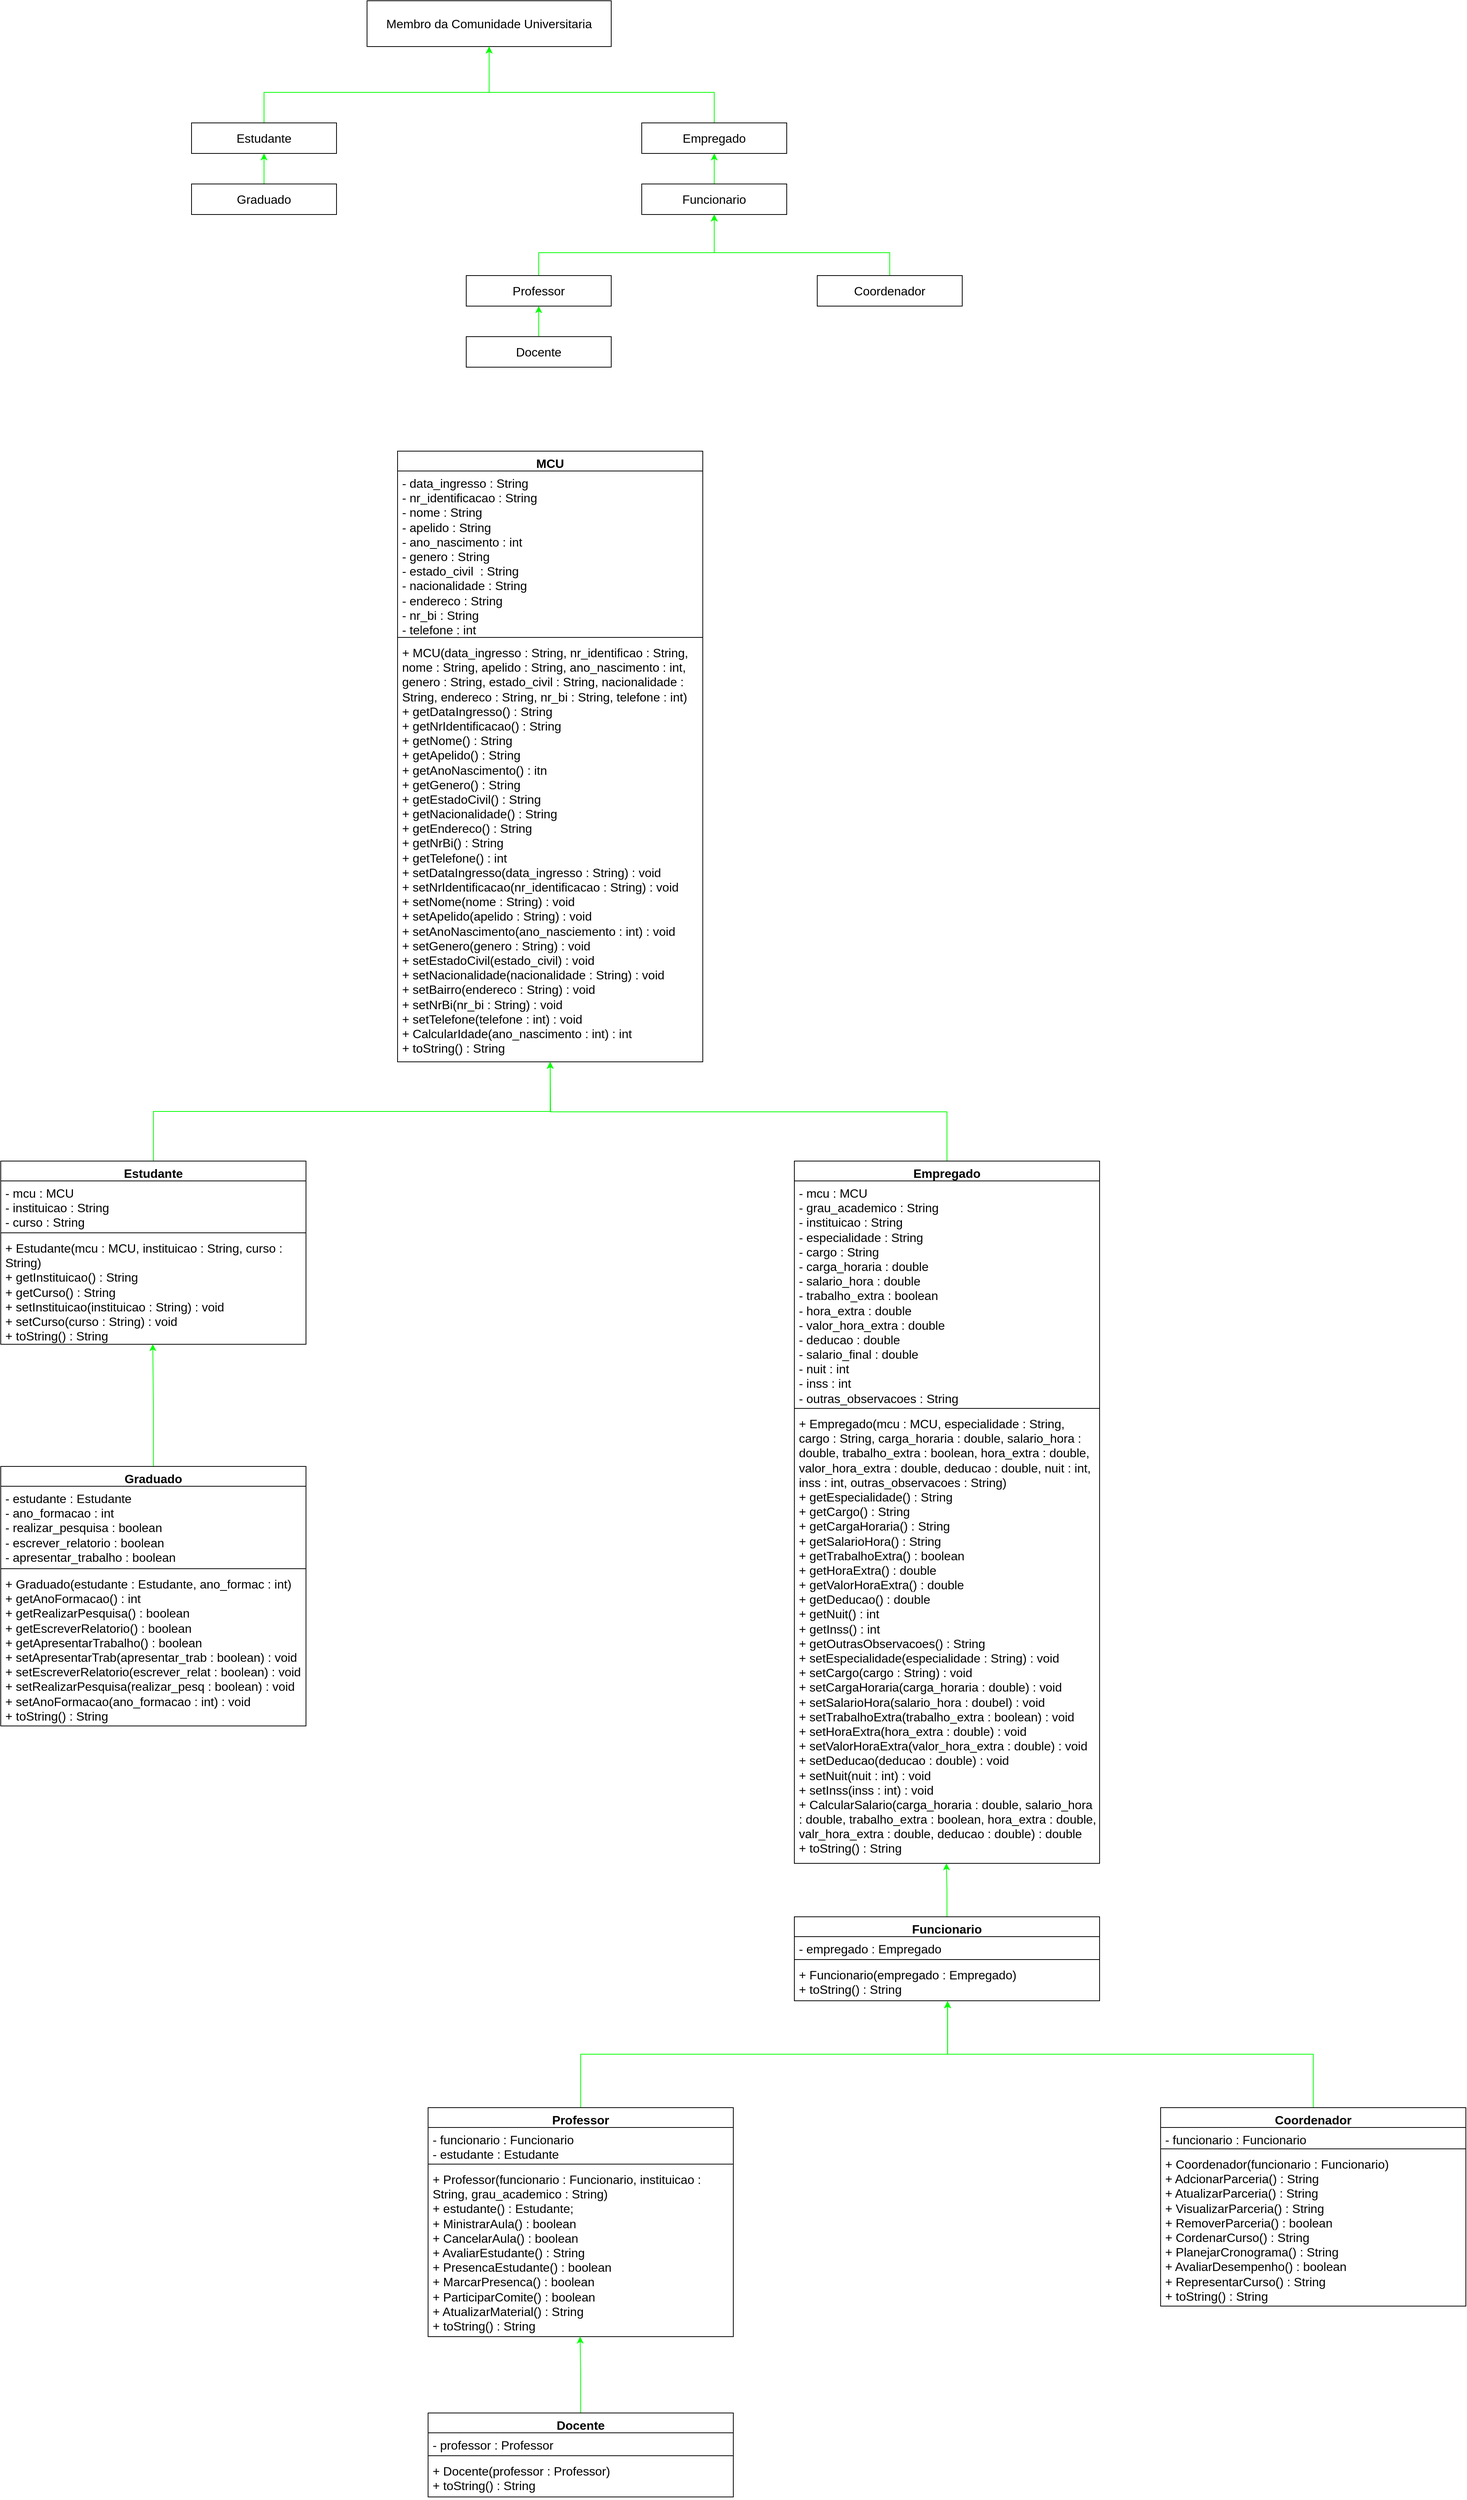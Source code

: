 <mxfile version="21.2.8" type="device">
  <diagram name="Página-1" id="kswGkz0W5gIj8C-Gn8n3">
    <mxGraphModel dx="2268" dy="357" grid="1" gridSize="10" guides="1" tooltips="1" connect="1" arrows="1" fold="1" page="1" pageScale="1" pageWidth="1700" pageHeight="1100" math="0" shadow="0">
      <root>
        <mxCell id="0" />
        <mxCell id="1" parent="0" />
        <mxCell id="XQ0U445A1wyUe3TwLdx8-1" value="Membro da Comunidade Universitaria" style="html=1;whiteSpace=wrap;fontSize=16;" parent="1" vertex="1">
          <mxGeometry x="440" y="40" width="320" height="60" as="geometry" />
        </mxCell>
        <mxCell id="XQ0U445A1wyUe3TwLdx8-6" style="edgeStyle=orthogonalEdgeStyle;rounded=0;orthogonalLoop=1;jettySize=auto;html=1;entryX=0.5;entryY=1;entryDx=0;entryDy=0;exitX=0.5;exitY=0;exitDx=0;exitDy=0;strokeColor=#00FF00;" parent="1" source="XQ0U445A1wyUe3TwLdx8-3" target="XQ0U445A1wyUe3TwLdx8-1" edge="1">
          <mxGeometry relative="1" as="geometry">
            <mxPoint x="300" y="190" as="sourcePoint" />
            <Array as="points">
              <mxPoint x="305" y="160" />
              <mxPoint x="600" y="160" />
            </Array>
          </mxGeometry>
        </mxCell>
        <mxCell id="XQ0U445A1wyUe3TwLdx8-3" value="Estudante" style="html=1;whiteSpace=wrap;fontSize=16;" parent="1" vertex="1">
          <mxGeometry x="210" y="200" width="190" height="40" as="geometry" />
        </mxCell>
        <mxCell id="XQ0U445A1wyUe3TwLdx8-8" style="edgeStyle=orthogonalEdgeStyle;rounded=0;orthogonalLoop=1;jettySize=auto;html=1;exitX=0.5;exitY=0;exitDx=0;exitDy=0;strokeColor=#00FF00;" parent="1" source="XQ0U445A1wyUe3TwLdx8-4" edge="1">
          <mxGeometry relative="1" as="geometry">
            <mxPoint x="600" y="100" as="targetPoint" />
            <Array as="points">
              <mxPoint x="895" y="160" />
              <mxPoint x="600" y="160" />
            </Array>
          </mxGeometry>
        </mxCell>
        <mxCell id="XQ0U445A1wyUe3TwLdx8-4" value="Empregado" style="html=1;whiteSpace=wrap;fontSize=16;" parent="1" vertex="1">
          <mxGeometry x="800" y="200" width="190" height="40" as="geometry" />
        </mxCell>
        <mxCell id="XQ0U445A1wyUe3TwLdx8-10" style="edgeStyle=orthogonalEdgeStyle;rounded=0;orthogonalLoop=1;jettySize=auto;html=1;strokeColor=#00FF00;" parent="1" source="XQ0U445A1wyUe3TwLdx8-9" target="XQ0U445A1wyUe3TwLdx8-3" edge="1">
          <mxGeometry relative="1" as="geometry" />
        </mxCell>
        <mxCell id="XQ0U445A1wyUe3TwLdx8-9" value="Graduado" style="html=1;whiteSpace=wrap;fontSize=16;" parent="1" vertex="1">
          <mxGeometry x="210" y="280" width="190" height="40" as="geometry" />
        </mxCell>
        <mxCell id="XQ0U445A1wyUe3TwLdx8-12" style="edgeStyle=orthogonalEdgeStyle;rounded=0;orthogonalLoop=1;jettySize=auto;html=1;entryX=0.5;entryY=1;entryDx=0;entryDy=0;exitX=0.5;exitY=0;exitDx=0;exitDy=0;strokeColor=#00FF00;" parent="1" source="XQ0U445A1wyUe3TwLdx8-11" target="XQ0U445A1wyUe3TwLdx8-4" edge="1">
          <mxGeometry relative="1" as="geometry" />
        </mxCell>
        <mxCell id="XQ0U445A1wyUe3TwLdx8-11" value="Funcionario" style="html=1;whiteSpace=wrap;fontSize=16;" parent="1" vertex="1">
          <mxGeometry x="800" y="280" width="190" height="40" as="geometry" />
        </mxCell>
        <mxCell id="XQ0U445A1wyUe3TwLdx8-15" style="edgeStyle=orthogonalEdgeStyle;rounded=0;orthogonalLoop=1;jettySize=auto;html=1;entryX=0.5;entryY=1;entryDx=0;entryDy=0;exitX=0.5;exitY=0;exitDx=0;exitDy=0;strokeColor=#00FF00;" parent="1" source="XQ0U445A1wyUe3TwLdx8-13" target="XQ0U445A1wyUe3TwLdx8-11" edge="1">
          <mxGeometry relative="1" as="geometry">
            <Array as="points">
              <mxPoint x="665" y="370" />
              <mxPoint x="895" y="370" />
            </Array>
          </mxGeometry>
        </mxCell>
        <mxCell id="XQ0U445A1wyUe3TwLdx8-13" value="Professor" style="html=1;whiteSpace=wrap;fontSize=16;" parent="1" vertex="1">
          <mxGeometry x="570" y="400" width="190" height="40" as="geometry" />
        </mxCell>
        <mxCell id="XQ0U445A1wyUe3TwLdx8-16" style="edgeStyle=orthogonalEdgeStyle;rounded=0;orthogonalLoop=1;jettySize=auto;html=1;entryX=0.5;entryY=1;entryDx=0;entryDy=0;strokeColor=#00FF00;" parent="1" source="XQ0U445A1wyUe3TwLdx8-14" target="XQ0U445A1wyUe3TwLdx8-13" edge="1">
          <mxGeometry relative="1" as="geometry" />
        </mxCell>
        <mxCell id="XQ0U445A1wyUe3TwLdx8-14" value="Docente" style="html=1;whiteSpace=wrap;fontSize=16;" parent="1" vertex="1">
          <mxGeometry x="570" y="480" width="190" height="40" as="geometry" />
        </mxCell>
        <mxCell id="XQ0U445A1wyUe3TwLdx8-18" style="edgeStyle=orthogonalEdgeStyle;rounded=0;orthogonalLoop=1;jettySize=auto;html=1;entryX=0.5;entryY=1;entryDx=0;entryDy=0;exitX=0.5;exitY=0;exitDx=0;exitDy=0;strokeColor=#00FF00;" parent="1" source="XQ0U445A1wyUe3TwLdx8-17" target="XQ0U445A1wyUe3TwLdx8-11" edge="1">
          <mxGeometry relative="1" as="geometry">
            <Array as="points">
              <mxPoint x="1125" y="370" />
              <mxPoint x="895" y="370" />
            </Array>
          </mxGeometry>
        </mxCell>
        <mxCell id="XQ0U445A1wyUe3TwLdx8-17" value="Coordenador" style="html=1;whiteSpace=wrap;fontSize=16;" parent="1" vertex="1">
          <mxGeometry x="1030" y="400" width="190" height="40" as="geometry" />
        </mxCell>
        <mxCell id="1P5cEabjn9VV57bA3unS-5" value="MCU" style="swimlane;fontStyle=1;align=center;verticalAlign=top;childLayout=stackLayout;horizontal=1;startSize=26;horizontalStack=0;resizeParent=1;resizeParentMax=0;resizeLast=0;collapsible=1;marginBottom=0;whiteSpace=wrap;html=1;fontSize=16;" parent="1" vertex="1">
          <mxGeometry x="480" y="630" width="400" height="800" as="geometry" />
        </mxCell>
        <mxCell id="1P5cEabjn9VV57bA3unS-6" value="- data_ingresso : String&lt;br&gt;- nr_identificacao : String&lt;br&gt;- nome : String&lt;br&gt;- apelido : String&lt;br&gt;- ano_nascimento : int&lt;br&gt;- genero : String&lt;br&gt;- estado_civil&amp;nbsp; : String&lt;br&gt;- nacionalidade : String&lt;br&gt;- endereco : String&lt;br&gt;- nr_bi : String&lt;br&gt;- telefone : int" style="text;strokeColor=none;fillColor=none;align=left;verticalAlign=top;spacingLeft=4;spacingRight=4;overflow=hidden;rotatable=0;points=[[0,0.5],[1,0.5]];portConstraint=eastwest;whiteSpace=wrap;html=1;fontSize=16;" parent="1P5cEabjn9VV57bA3unS-5" vertex="1">
          <mxGeometry y="26" width="400" height="214" as="geometry" />
        </mxCell>
        <mxCell id="1P5cEabjn9VV57bA3unS-7" value="" style="line;strokeWidth=1;fillColor=none;align=left;verticalAlign=middle;spacingTop=-1;spacingLeft=3;spacingRight=3;rotatable=0;labelPosition=right;points=[];portConstraint=eastwest;strokeColor=inherit;" parent="1P5cEabjn9VV57bA3unS-5" vertex="1">
          <mxGeometry y="240" width="400" height="8" as="geometry" />
        </mxCell>
        <mxCell id="1P5cEabjn9VV57bA3unS-8" value="+ MCU(data_ingresso : String, nr_identificao : String, nome : String, apelido : String, ano_nascimento : int, genero : String, estado_civil : String, nacionalidade : String, endereco : String, nr_bi : String, telefone : int)&lt;br&gt;+ getDataIngresso() : String&lt;br&gt;+ getNrIdentificacao() : String&lt;br&gt;+ getNome() : String&lt;br&gt;+ getApelido() : String&lt;br&gt;+ getAnoNascimento() : itn&lt;br&gt;+ getGenero() : String&lt;br&gt;+ getEstadoCivil() : String&lt;br&gt;+ getNacionalidade() : String&lt;br&gt;+ getEndereco() : String&lt;br&gt;+ getNrBi() : String&lt;br&gt;+ getTelefone() : int&lt;br&gt;+ setDataIngresso(data_ingresso : String) : void&lt;br&gt;+ setNrIdentificacao(nr_identificacao : String) : void&lt;br&gt;+ setNome(nome : String) : void&lt;br&gt;+ setApelido(apelido : String) : void&lt;br&gt;+ setAnoNascimento(ano_nasciemento : int) : void&lt;br&gt;+ setGenero(genero : String) : void&lt;br&gt;+ setEstadoCivil(estado_civil) : void&lt;br&gt;+ setNacionalidade(nacionalidade : String) : void&lt;br&gt;+ setBairro(endereco : String) : void&lt;br&gt;+ setNrBi(nr_bi : String) : void&lt;br&gt;+ setTelefone(telefone : int) : void&lt;br&gt;+ CalcularIdade(ano_nascimento : int) : int&lt;br&gt;+ toString() : String" style="text;strokeColor=none;fillColor=none;align=left;verticalAlign=top;spacingLeft=4;spacingRight=4;overflow=hidden;rotatable=0;points=[[0,0.5],[1,0.5]];portConstraint=eastwest;whiteSpace=wrap;html=1;fontSize=16;" parent="1P5cEabjn9VV57bA3unS-5" vertex="1">
          <mxGeometry y="248" width="400" height="552" as="geometry" />
        </mxCell>
        <mxCell id="1P5cEabjn9VV57bA3unS-48" style="edgeStyle=orthogonalEdgeStyle;rounded=0;orthogonalLoop=1;jettySize=auto;html=1;entryX=0.5;entryY=1;entryDx=0;entryDy=0;entryPerimeter=0;strokeColor=#00FF00;" parent="1" source="1P5cEabjn9VV57bA3unS-13" target="1P5cEabjn9VV57bA3unS-8" edge="1">
          <mxGeometry relative="1" as="geometry" />
        </mxCell>
        <mxCell id="1P5cEabjn9VV57bA3unS-13" value="Estudante" style="swimlane;fontStyle=1;align=center;verticalAlign=top;childLayout=stackLayout;horizontal=1;startSize=26;horizontalStack=0;resizeParent=1;resizeParentMax=0;resizeLast=0;collapsible=1;marginBottom=0;whiteSpace=wrap;html=1;fontSize=16;" parent="1" vertex="1">
          <mxGeometry x="-40" y="1560" width="400" height="240" as="geometry" />
        </mxCell>
        <mxCell id="1P5cEabjn9VV57bA3unS-14" value="- mcu : MCU&lt;br&gt;- instituicao : String&lt;br&gt;- curso : String" style="text;strokeColor=none;fillColor=none;align=left;verticalAlign=top;spacingLeft=4;spacingRight=4;overflow=hidden;rotatable=0;points=[[0,0.5],[1,0.5]];portConstraint=eastwest;whiteSpace=wrap;html=1;fontSize=16;" parent="1P5cEabjn9VV57bA3unS-13" vertex="1">
          <mxGeometry y="26" width="400" height="64" as="geometry" />
        </mxCell>
        <mxCell id="1P5cEabjn9VV57bA3unS-15" value="" style="line;strokeWidth=1;fillColor=none;align=left;verticalAlign=middle;spacingTop=-1;spacingLeft=3;spacingRight=3;rotatable=0;labelPosition=right;points=[];portConstraint=eastwest;strokeColor=inherit;" parent="1P5cEabjn9VV57bA3unS-13" vertex="1">
          <mxGeometry y="90" width="400" height="8" as="geometry" />
        </mxCell>
        <mxCell id="1P5cEabjn9VV57bA3unS-16" value="+ Estudante(mcu : MCU, instituicao : String, curso : String)&lt;br&gt;+ getInstituicao() : String&lt;br&gt;+ getCurso() : String&lt;br&gt;+ setInstituicao(instituicao : String) : void&lt;br&gt;+ setCurso(curso : String) : void&lt;br&gt;+ toString() : String" style="text;strokeColor=none;fillColor=none;align=left;verticalAlign=top;spacingLeft=4;spacingRight=4;overflow=hidden;rotatable=0;points=[[0,0.5],[1,0.5]];portConstraint=eastwest;whiteSpace=wrap;html=1;fontSize=16;" parent="1P5cEabjn9VV57bA3unS-13" vertex="1">
          <mxGeometry y="98" width="400" height="142" as="geometry" />
        </mxCell>
        <mxCell id="w3sr0Mghp3WrcmqY_H1Y-1" style="edgeStyle=orthogonalEdgeStyle;rounded=0;orthogonalLoop=1;jettySize=auto;html=1;exitX=0.5;exitY=0;exitDx=0;exitDy=0;strokeColor=#00FF00;" parent="1" source="1P5cEabjn9VV57bA3unS-17" edge="1">
          <mxGeometry relative="1" as="geometry">
            <mxPoint x="680.0" y="1430" as="targetPoint" />
          </mxGeometry>
        </mxCell>
        <mxCell id="1P5cEabjn9VV57bA3unS-17" value="Empregado" style="swimlane;fontStyle=1;align=center;verticalAlign=top;childLayout=stackLayout;horizontal=1;startSize=26;horizontalStack=0;resizeParent=1;resizeParentMax=0;resizeLast=0;collapsible=1;marginBottom=0;whiteSpace=wrap;html=1;fontSize=16;" parent="1" vertex="1">
          <mxGeometry x="1000" y="1560" width="400" height="920" as="geometry" />
        </mxCell>
        <mxCell id="1P5cEabjn9VV57bA3unS-18" value="- mcu : MCU&lt;br&gt;- grau_academico : String&lt;br&gt;- instituicao : String&lt;br&gt;- especialidade : String&lt;br&gt;- cargo : String&lt;br&gt;- carga_horaria : double&lt;br&gt;- salario_hora : double&lt;br&gt;- trabalho_extra : boolean&lt;br&gt;- hora_extra : double&lt;br&gt;- valor_hora_extra : double&lt;br&gt;- deducao : double&lt;br&gt;- salario_final : double&lt;br&gt;- nuit : int&lt;br&gt;- inss : int&lt;br&gt;- outras_observacoes : String" style="text;strokeColor=none;fillColor=none;align=left;verticalAlign=top;spacingLeft=4;spacingRight=4;overflow=hidden;rotatable=0;points=[[0,0.5],[1,0.5]];portConstraint=eastwest;whiteSpace=wrap;html=1;fontSize=16;" parent="1P5cEabjn9VV57bA3unS-17" vertex="1">
          <mxGeometry y="26" width="400" height="294" as="geometry" />
        </mxCell>
        <mxCell id="1P5cEabjn9VV57bA3unS-19" value="" style="line;strokeWidth=1;fillColor=none;align=left;verticalAlign=middle;spacingTop=-1;spacingLeft=3;spacingRight=3;rotatable=0;labelPosition=right;points=[];portConstraint=eastwest;strokeColor=inherit;" parent="1P5cEabjn9VV57bA3unS-17" vertex="1">
          <mxGeometry y="320" width="400" height="8" as="geometry" />
        </mxCell>
        <mxCell id="1P5cEabjn9VV57bA3unS-20" value="+ Empregado(mcu : MCU, especialidade : String, cargo : String, carga_horaria : double, salario_hora : double, trabalho_extra : boolean, hora_extra : double, valor_hora_extra : double, deducao : double, nuit : int, inss : int, outras_observacoes : String)&lt;br&gt;+ getEspecialidade() : String&lt;br&gt;+ getCargo() : String&lt;br&gt;+ getCargaHoraria() : String&lt;br&gt;+ getSalarioHora() : String&lt;br&gt;+ getTrabalhoExtra() : boolean&lt;br&gt;+ getHoraExtra() : double&lt;br&gt;+ getValorHoraExtra() : double&lt;br&gt;+ getDeducao() : double&lt;br&gt;+ getNuit() : int&lt;br&gt;+ getInss() : int&lt;br&gt;+ getOutrasObservacoes() : String&lt;br&gt;+ setEspecialidade(especialidade : String) : void&lt;br&gt;+ setCargo(cargo : String) : void&amp;nbsp;&lt;br&gt;+ setCargaHoraria(carga_horaria : double) : void&lt;br&gt;+ setSalarioHora(salario_hora : doubel) : void&lt;br&gt;+ setTrabalhoExtra(trabalho_extra : boolean) : void&lt;br&gt;+ setHoraExtra(hora_extra : double) : void&lt;br&gt;+ setValorHoraExtra(valor_hora_extra : double) : void&lt;br&gt;+ setDeducao(deducao : double) : void&lt;br&gt;+ setNuit(nuit : int) : void&lt;br&gt;+ setInss(inss : int) : void&lt;br&gt;+ CalcularSalario(carga_horaria : double, salario_hora : double, trabalho_extra : boolean, hora_extra : double, valr_hora_extra : double, deducao : double) : double&lt;br&gt;+ toString() : String" style="text;strokeColor=none;fillColor=none;align=left;verticalAlign=top;spacingLeft=4;spacingRight=4;overflow=hidden;rotatable=0;points=[[0,0.5],[1,0.5]];portConstraint=eastwest;whiteSpace=wrap;html=1;fontSize=16;" parent="1P5cEabjn9VV57bA3unS-17" vertex="1">
          <mxGeometry y="328" width="400" height="592" as="geometry" />
        </mxCell>
        <mxCell id="1P5cEabjn9VV57bA3unS-51" style="edgeStyle=orthogonalEdgeStyle;rounded=0;orthogonalLoop=1;jettySize=auto;html=1;entryX=0.498;entryY=0.999;entryDx=0;entryDy=0;entryPerimeter=0;strokeColor=#00FF00;" parent="1" source="1P5cEabjn9VV57bA3unS-25" target="1P5cEabjn9VV57bA3unS-16" edge="1">
          <mxGeometry relative="1" as="geometry" />
        </mxCell>
        <mxCell id="1P5cEabjn9VV57bA3unS-25" value="Graduado" style="swimlane;fontStyle=1;align=center;verticalAlign=top;childLayout=stackLayout;horizontal=1;startSize=26;horizontalStack=0;resizeParent=1;resizeParentMax=0;resizeLast=0;collapsible=1;marginBottom=0;whiteSpace=wrap;html=1;fontSize=16;" parent="1" vertex="1">
          <mxGeometry x="-40" y="1960" width="400" height="340" as="geometry" />
        </mxCell>
        <mxCell id="1P5cEabjn9VV57bA3unS-26" value="- estudante : Estudante&lt;br&gt;- ano_formacao : int&lt;br&gt;- realizar_pesquisa : boolean&lt;br&gt;- escrever_relatorio : boolean&lt;br&gt;- apresentar_trabalho : boolean" style="text;strokeColor=none;fillColor=none;align=left;verticalAlign=top;spacingLeft=4;spacingRight=4;overflow=hidden;rotatable=0;points=[[0,0.5],[1,0.5]];portConstraint=eastwest;whiteSpace=wrap;html=1;fontSize=16;" parent="1P5cEabjn9VV57bA3unS-25" vertex="1">
          <mxGeometry y="26" width="400" height="104" as="geometry" />
        </mxCell>
        <mxCell id="1P5cEabjn9VV57bA3unS-27" value="" style="line;strokeWidth=1;fillColor=none;align=left;verticalAlign=middle;spacingTop=-1;spacingLeft=3;spacingRight=3;rotatable=0;labelPosition=right;points=[];portConstraint=eastwest;strokeColor=inherit;" parent="1P5cEabjn9VV57bA3unS-25" vertex="1">
          <mxGeometry y="130" width="400" height="8" as="geometry" />
        </mxCell>
        <mxCell id="1P5cEabjn9VV57bA3unS-28" value="+ Graduado(estudante : Estudante, ano_formac : int)&lt;br&gt;+ getAnoFormacao() : int&lt;br&gt;+ getRealizarPesquisa() : boolean&lt;br&gt;+ getEscreverRelatorio() : boolean&lt;br&gt;+ getApresentarTrabalho() : boolean&lt;br&gt;+ setApresentarTrab(apresentar_trab : boolean) : void&lt;br&gt;+ setEscreverRelatorio(escrever_relat : boolean) : void&lt;br&gt;+ setRealizarPesquisa(realizar_pesq : boolean) : void&lt;br&gt;+ setAnoFormacao(ano_formacao : int) : void&lt;br&gt;+ toString() : String" style="text;strokeColor=none;fillColor=none;align=left;verticalAlign=top;spacingLeft=4;spacingRight=4;overflow=hidden;rotatable=0;points=[[0,0.5],[1,0.5]];portConstraint=eastwest;whiteSpace=wrap;html=1;fontSize=16;" parent="1P5cEabjn9VV57bA3unS-25" vertex="1">
          <mxGeometry y="138" width="400" height="202" as="geometry" />
        </mxCell>
        <mxCell id="1P5cEabjn9VV57bA3unS-52" style="edgeStyle=orthogonalEdgeStyle;rounded=0;orthogonalLoop=1;jettySize=auto;html=1;entryX=0.498;entryY=1;entryDx=0;entryDy=0;entryPerimeter=0;strokeColor=#00FF00;" parent="1" source="1P5cEabjn9VV57bA3unS-29" target="1P5cEabjn9VV57bA3unS-20" edge="1">
          <mxGeometry relative="1" as="geometry" />
        </mxCell>
        <mxCell id="1P5cEabjn9VV57bA3unS-29" value="Funcionario" style="swimlane;fontStyle=1;align=center;verticalAlign=top;childLayout=stackLayout;horizontal=1;startSize=26;horizontalStack=0;resizeParent=1;resizeParentMax=0;resizeLast=0;collapsible=1;marginBottom=0;whiteSpace=wrap;html=1;fontSize=16;" parent="1" vertex="1">
          <mxGeometry x="1000" y="2550" width="400" height="110" as="geometry" />
        </mxCell>
        <mxCell id="1P5cEabjn9VV57bA3unS-30" value="- empregado : Empregado" style="text;strokeColor=none;fillColor=none;align=left;verticalAlign=top;spacingLeft=4;spacingRight=4;overflow=hidden;rotatable=0;points=[[0,0.5],[1,0.5]];portConstraint=eastwest;whiteSpace=wrap;html=1;fontSize=16;" parent="1P5cEabjn9VV57bA3unS-29" vertex="1">
          <mxGeometry y="26" width="400" height="26" as="geometry" />
        </mxCell>
        <mxCell id="1P5cEabjn9VV57bA3unS-31" value="" style="line;strokeWidth=1;fillColor=none;align=left;verticalAlign=middle;spacingTop=-1;spacingLeft=3;spacingRight=3;rotatable=0;labelPosition=right;points=[];portConstraint=eastwest;strokeColor=inherit;" parent="1P5cEabjn9VV57bA3unS-29" vertex="1">
          <mxGeometry y="52" width="400" height="8" as="geometry" />
        </mxCell>
        <mxCell id="1P5cEabjn9VV57bA3unS-32" value="+ Funcionario(empregado : Empregado)&lt;br&gt;+ toString() : String" style="text;strokeColor=none;fillColor=none;align=left;verticalAlign=top;spacingLeft=4;spacingRight=4;overflow=hidden;rotatable=0;points=[[0,0.5],[1,0.5]];portConstraint=eastwest;whiteSpace=wrap;html=1;fontSize=16;" parent="1P5cEabjn9VV57bA3unS-29" vertex="1">
          <mxGeometry y="60" width="400" height="50" as="geometry" />
        </mxCell>
        <mxCell id="1P5cEabjn9VV57bA3unS-57" style="edgeStyle=orthogonalEdgeStyle;rounded=0;orthogonalLoop=1;jettySize=auto;html=1;entryX=0.502;entryY=1.018;entryDx=0;entryDy=0;entryPerimeter=0;strokeColor=#00FF00;" parent="1" source="1P5cEabjn9VV57bA3unS-33" target="1P5cEabjn9VV57bA3unS-32" edge="1">
          <mxGeometry relative="1" as="geometry" />
        </mxCell>
        <mxCell id="1P5cEabjn9VV57bA3unS-33" value="Professor" style="swimlane;fontStyle=1;align=center;verticalAlign=top;childLayout=stackLayout;horizontal=1;startSize=26;horizontalStack=0;resizeParent=1;resizeParentMax=0;resizeLast=0;collapsible=1;marginBottom=0;whiteSpace=wrap;html=1;fontSize=16;" parent="1" vertex="1">
          <mxGeometry x="520" y="2800" width="400" height="300" as="geometry" />
        </mxCell>
        <mxCell id="1P5cEabjn9VV57bA3unS-34" value="- funcionario : Funcionario&lt;br&gt;- estudante : Estudante" style="text;strokeColor=none;fillColor=none;align=left;verticalAlign=top;spacingLeft=4;spacingRight=4;overflow=hidden;rotatable=0;points=[[0,0.5],[1,0.5]];portConstraint=eastwest;whiteSpace=wrap;html=1;fontSize=16;" parent="1P5cEabjn9VV57bA3unS-33" vertex="1">
          <mxGeometry y="26" width="400" height="44" as="geometry" />
        </mxCell>
        <mxCell id="1P5cEabjn9VV57bA3unS-35" value="" style="line;strokeWidth=1;fillColor=none;align=left;verticalAlign=middle;spacingTop=-1;spacingLeft=3;spacingRight=3;rotatable=0;labelPosition=right;points=[];portConstraint=eastwest;strokeColor=inherit;" parent="1P5cEabjn9VV57bA3unS-33" vertex="1">
          <mxGeometry y="70" width="400" height="8" as="geometry" />
        </mxCell>
        <mxCell id="1P5cEabjn9VV57bA3unS-36" value="+ Professor(funcionario : Funcionario, instituicao : String, grau_academico : String)&lt;br&gt;+ estudante() : Estudante;&lt;br&gt;+ MinistrarAula() : boolean&lt;br&gt;+ CancelarAula() : boolean&lt;br&gt;+ AvaliarEstudante() : String&lt;br&gt;+ PresencaEstudante() : boolean&lt;br&gt;+ MarcarPresenca() : boolean&lt;br&gt;+ ParticiparComite() : boolean&lt;br&gt;+ AtualizarMaterial() : String&lt;br&gt;+ toString() : String" style="text;strokeColor=none;fillColor=none;align=left;verticalAlign=top;spacingLeft=4;spacingRight=4;overflow=hidden;rotatable=0;points=[[0,0.5],[1,0.5]];portConstraint=eastwest;whiteSpace=wrap;html=1;fontSize=16;" parent="1P5cEabjn9VV57bA3unS-33" vertex="1">
          <mxGeometry y="78" width="400" height="222" as="geometry" />
        </mxCell>
        <mxCell id="1P5cEabjn9VV57bA3unS-59" style="edgeStyle=orthogonalEdgeStyle;rounded=0;orthogonalLoop=1;jettySize=auto;html=1;entryX=0.498;entryY=1;entryDx=0;entryDy=0;entryPerimeter=0;strokeColor=#00FF00;" parent="1" source="1P5cEabjn9VV57bA3unS-37" target="1P5cEabjn9VV57bA3unS-36" edge="1">
          <mxGeometry relative="1" as="geometry" />
        </mxCell>
        <mxCell id="1P5cEabjn9VV57bA3unS-37" value="Docente" style="swimlane;fontStyle=1;align=center;verticalAlign=top;childLayout=stackLayout;horizontal=1;startSize=26;horizontalStack=0;resizeParent=1;resizeParentMax=0;resizeLast=0;collapsible=1;marginBottom=0;whiteSpace=wrap;html=1;fontSize=16;" parent="1" vertex="1">
          <mxGeometry x="520" y="3200" width="400" height="110" as="geometry" />
        </mxCell>
        <mxCell id="1P5cEabjn9VV57bA3unS-38" value="- professor : Professor&lt;br&gt;" style="text;strokeColor=none;fillColor=none;align=left;verticalAlign=top;spacingLeft=4;spacingRight=4;overflow=hidden;rotatable=0;points=[[0,0.5],[1,0.5]];portConstraint=eastwest;whiteSpace=wrap;html=1;fontSize=16;" parent="1P5cEabjn9VV57bA3unS-37" vertex="1">
          <mxGeometry y="26" width="400" height="26" as="geometry" />
        </mxCell>
        <mxCell id="1P5cEabjn9VV57bA3unS-39" value="" style="line;strokeWidth=1;fillColor=none;align=left;verticalAlign=middle;spacingTop=-1;spacingLeft=3;spacingRight=3;rotatable=0;labelPosition=right;points=[];portConstraint=eastwest;strokeColor=inherit;" parent="1P5cEabjn9VV57bA3unS-37" vertex="1">
          <mxGeometry y="52" width="400" height="8" as="geometry" />
        </mxCell>
        <mxCell id="1P5cEabjn9VV57bA3unS-40" value="+ Docente(professor : Professor)&lt;br&gt;+ toString() : String" style="text;strokeColor=none;fillColor=none;align=left;verticalAlign=top;spacingLeft=4;spacingRight=4;overflow=hidden;rotatable=0;points=[[0,0.5],[1,0.5]];portConstraint=eastwest;whiteSpace=wrap;html=1;fontSize=16;" parent="1P5cEabjn9VV57bA3unS-37" vertex="1">
          <mxGeometry y="60" width="400" height="50" as="geometry" />
        </mxCell>
        <mxCell id="1P5cEabjn9VV57bA3unS-56" style="edgeStyle=orthogonalEdgeStyle;rounded=0;orthogonalLoop=1;jettySize=auto;html=1;entryX=0.502;entryY=1.004;entryDx=0;entryDy=0;entryPerimeter=0;strokeColor=#00FF00;" parent="1" source="1P5cEabjn9VV57bA3unS-41" target="1P5cEabjn9VV57bA3unS-32" edge="1">
          <mxGeometry relative="1" as="geometry" />
        </mxCell>
        <mxCell id="1P5cEabjn9VV57bA3unS-41" value="Coordenador" style="swimlane;fontStyle=1;align=center;verticalAlign=top;childLayout=stackLayout;horizontal=1;startSize=26;horizontalStack=0;resizeParent=1;resizeParentMax=0;resizeLast=0;collapsible=1;marginBottom=0;whiteSpace=wrap;html=1;fontSize=16;" parent="1" vertex="1">
          <mxGeometry x="1480" y="2800" width="400" height="260" as="geometry" />
        </mxCell>
        <mxCell id="1P5cEabjn9VV57bA3unS-42" value="- funcionario : Funcionario&lt;br&gt;" style="text;strokeColor=none;fillColor=none;align=left;verticalAlign=top;spacingLeft=4;spacingRight=4;overflow=hidden;rotatable=0;points=[[0,0.5],[1,0.5]];portConstraint=eastwest;whiteSpace=wrap;html=1;fontSize=16;" parent="1P5cEabjn9VV57bA3unS-41" vertex="1">
          <mxGeometry y="26" width="400" height="24" as="geometry" />
        </mxCell>
        <mxCell id="1P5cEabjn9VV57bA3unS-43" value="" style="line;strokeWidth=1;fillColor=none;align=left;verticalAlign=middle;spacingTop=-1;spacingLeft=3;spacingRight=3;rotatable=0;labelPosition=right;points=[];portConstraint=eastwest;strokeColor=inherit;" parent="1P5cEabjn9VV57bA3unS-41" vertex="1">
          <mxGeometry y="50" width="400" height="8" as="geometry" />
        </mxCell>
        <mxCell id="1P5cEabjn9VV57bA3unS-44" value="+ Coordenador(funcionario : Funcionario)&lt;br&gt;+ AdcionarParceria() : String&lt;br&gt;+ AtualizarParceria() : String&lt;br&gt;+ VisualizarParceria() : String&lt;br&gt;+ RemoverParceria() : boolean&lt;br&gt;+ CordenarCurso() : String&lt;br&gt;+ PlanejarCronograma() : String&lt;br&gt;+ AvaliarDesempenho() : boolean&lt;br&gt;+ RepresentarCurso() : String&lt;br&gt;+ toString() : String" style="text;strokeColor=none;fillColor=none;align=left;verticalAlign=top;spacingLeft=4;spacingRight=4;overflow=hidden;rotatable=0;points=[[0,0.5],[1,0.5]];portConstraint=eastwest;whiteSpace=wrap;html=1;fontSize=16;" parent="1P5cEabjn9VV57bA3unS-41" vertex="1">
          <mxGeometry y="58" width="400" height="202" as="geometry" />
        </mxCell>
      </root>
    </mxGraphModel>
  </diagram>
</mxfile>
